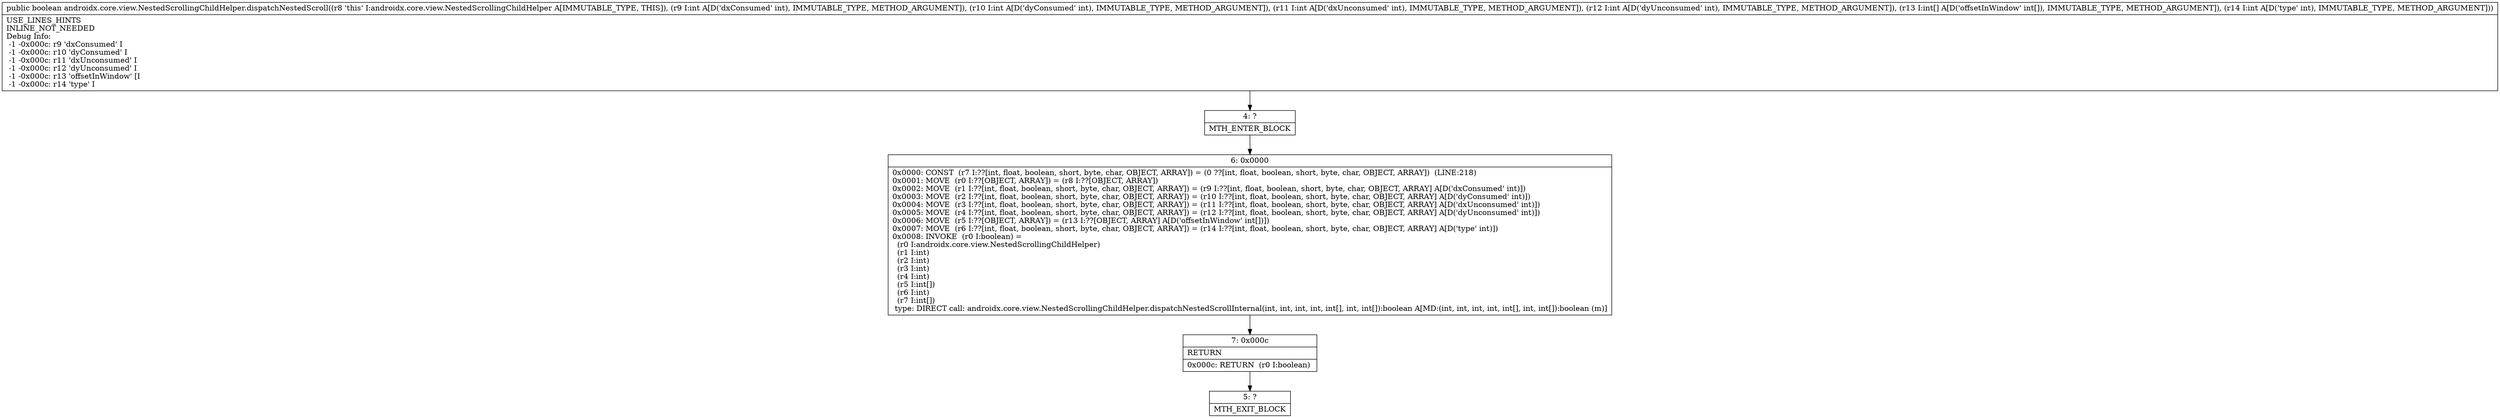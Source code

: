 digraph "CFG forandroidx.core.view.NestedScrollingChildHelper.dispatchNestedScroll(IIII[II)Z" {
Node_4 [shape=record,label="{4\:\ ?|MTH_ENTER_BLOCK\l}"];
Node_6 [shape=record,label="{6\:\ 0x0000|0x0000: CONST  (r7 I:??[int, float, boolean, short, byte, char, OBJECT, ARRAY]) = (0 ??[int, float, boolean, short, byte, char, OBJECT, ARRAY])  (LINE:218)\l0x0001: MOVE  (r0 I:??[OBJECT, ARRAY]) = (r8 I:??[OBJECT, ARRAY]) \l0x0002: MOVE  (r1 I:??[int, float, boolean, short, byte, char, OBJECT, ARRAY]) = (r9 I:??[int, float, boolean, short, byte, char, OBJECT, ARRAY] A[D('dxConsumed' int)]) \l0x0003: MOVE  (r2 I:??[int, float, boolean, short, byte, char, OBJECT, ARRAY]) = (r10 I:??[int, float, boolean, short, byte, char, OBJECT, ARRAY] A[D('dyConsumed' int)]) \l0x0004: MOVE  (r3 I:??[int, float, boolean, short, byte, char, OBJECT, ARRAY]) = (r11 I:??[int, float, boolean, short, byte, char, OBJECT, ARRAY] A[D('dxUnconsumed' int)]) \l0x0005: MOVE  (r4 I:??[int, float, boolean, short, byte, char, OBJECT, ARRAY]) = (r12 I:??[int, float, boolean, short, byte, char, OBJECT, ARRAY] A[D('dyUnconsumed' int)]) \l0x0006: MOVE  (r5 I:??[OBJECT, ARRAY]) = (r13 I:??[OBJECT, ARRAY] A[D('offsetInWindow' int[])]) \l0x0007: MOVE  (r6 I:??[int, float, boolean, short, byte, char, OBJECT, ARRAY]) = (r14 I:??[int, float, boolean, short, byte, char, OBJECT, ARRAY] A[D('type' int)]) \l0x0008: INVOKE  (r0 I:boolean) = \l  (r0 I:androidx.core.view.NestedScrollingChildHelper)\l  (r1 I:int)\l  (r2 I:int)\l  (r3 I:int)\l  (r4 I:int)\l  (r5 I:int[])\l  (r6 I:int)\l  (r7 I:int[])\l type: DIRECT call: androidx.core.view.NestedScrollingChildHelper.dispatchNestedScrollInternal(int, int, int, int, int[], int, int[]):boolean A[MD:(int, int, int, int, int[], int, int[]):boolean (m)]\l}"];
Node_7 [shape=record,label="{7\:\ 0x000c|RETURN\l|0x000c: RETURN  (r0 I:boolean) \l}"];
Node_5 [shape=record,label="{5\:\ ?|MTH_EXIT_BLOCK\l}"];
MethodNode[shape=record,label="{public boolean androidx.core.view.NestedScrollingChildHelper.dispatchNestedScroll((r8 'this' I:androidx.core.view.NestedScrollingChildHelper A[IMMUTABLE_TYPE, THIS]), (r9 I:int A[D('dxConsumed' int), IMMUTABLE_TYPE, METHOD_ARGUMENT]), (r10 I:int A[D('dyConsumed' int), IMMUTABLE_TYPE, METHOD_ARGUMENT]), (r11 I:int A[D('dxUnconsumed' int), IMMUTABLE_TYPE, METHOD_ARGUMENT]), (r12 I:int A[D('dyUnconsumed' int), IMMUTABLE_TYPE, METHOD_ARGUMENT]), (r13 I:int[] A[D('offsetInWindow' int[]), IMMUTABLE_TYPE, METHOD_ARGUMENT]), (r14 I:int A[D('type' int), IMMUTABLE_TYPE, METHOD_ARGUMENT]))  | USE_LINES_HINTS\lINLINE_NOT_NEEDED\lDebug Info:\l  \-1 \-0x000c: r9 'dxConsumed' I\l  \-1 \-0x000c: r10 'dyConsumed' I\l  \-1 \-0x000c: r11 'dxUnconsumed' I\l  \-1 \-0x000c: r12 'dyUnconsumed' I\l  \-1 \-0x000c: r13 'offsetInWindow' [I\l  \-1 \-0x000c: r14 'type' I\l}"];
MethodNode -> Node_4;Node_4 -> Node_6;
Node_6 -> Node_7;
Node_7 -> Node_5;
}

